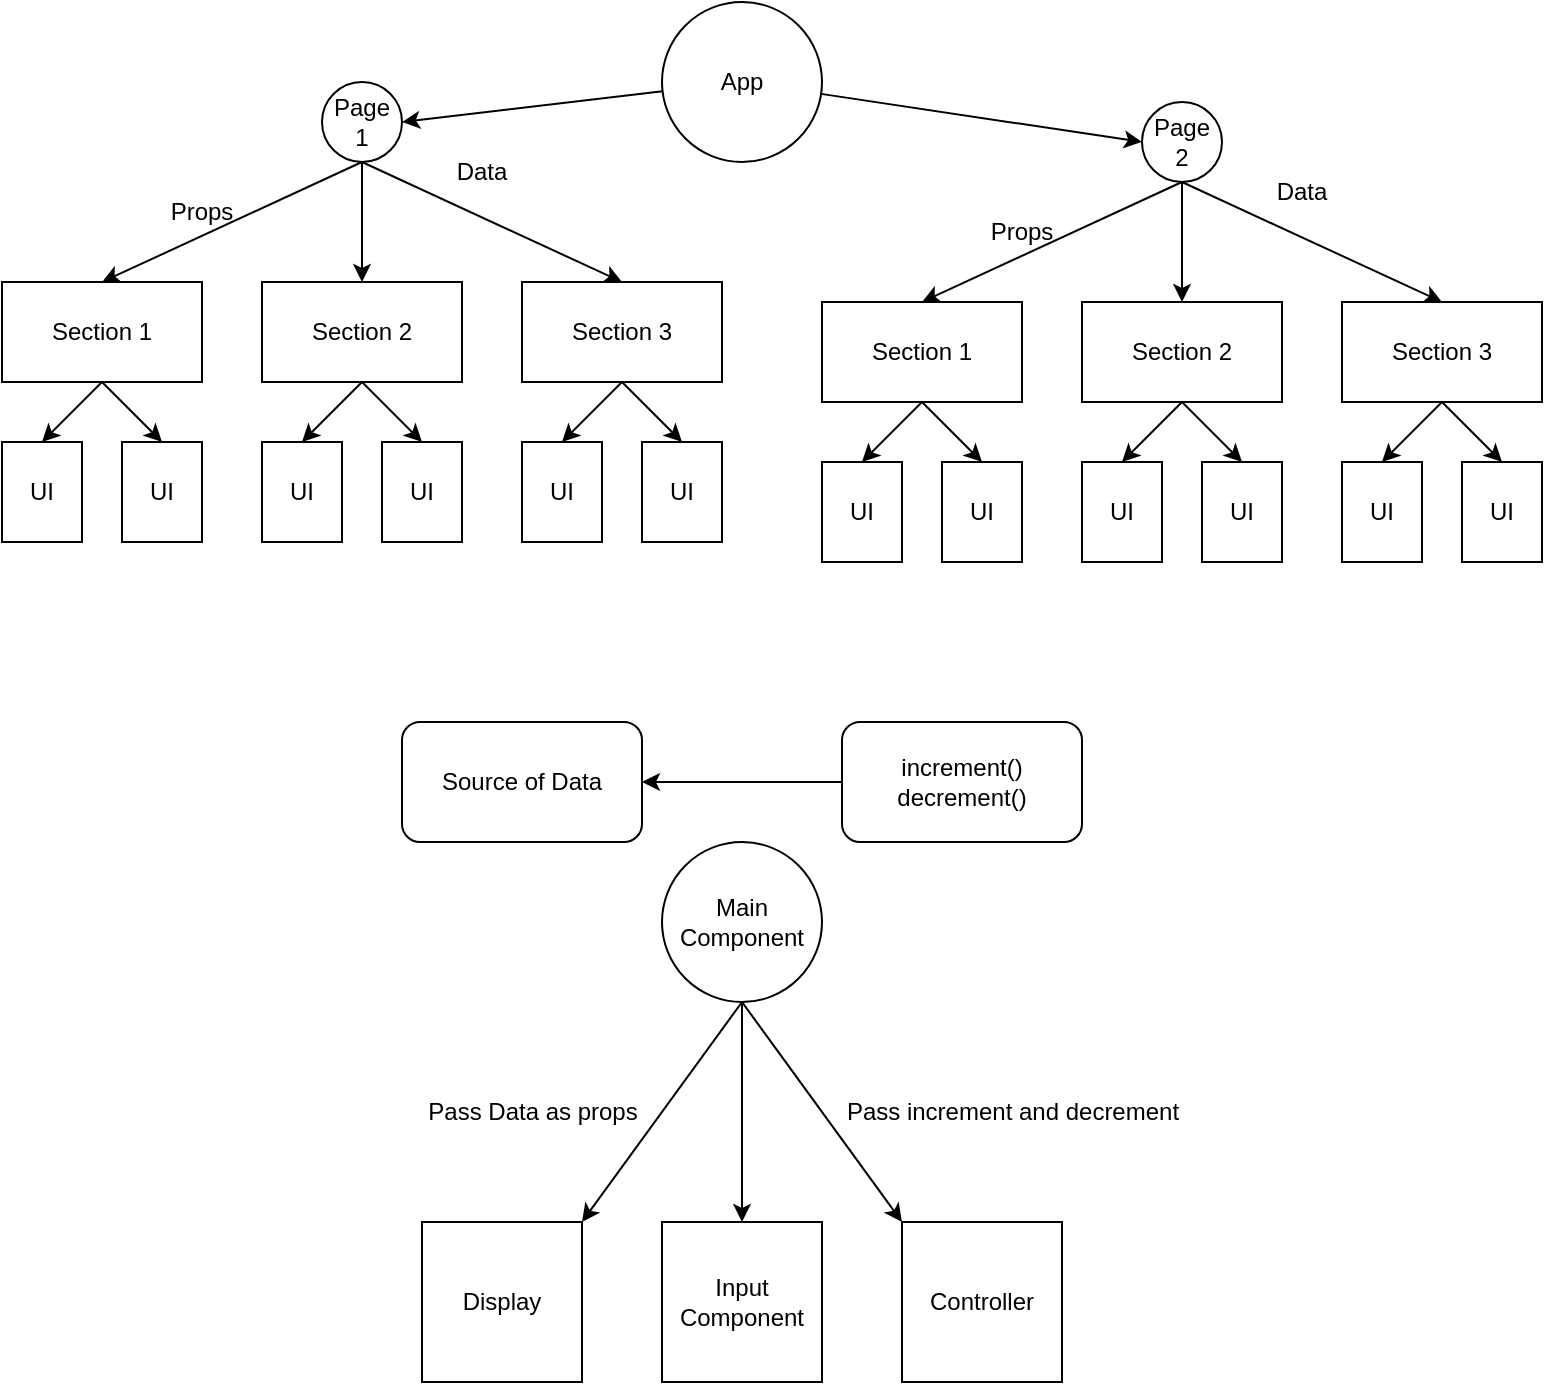 <mxfile>
    <diagram id="-VYu2KX-Bs8srnhTEHXp" name="Page-1">
        <mxGraphModel dx="597" dy="402" grid="1" gridSize="10" guides="1" tooltips="1" connect="0" arrows="1" fold="1" page="1" pageScale="1" pageWidth="850" pageHeight="1100" background="none" math="0" shadow="0">
            <root>
                <mxCell id="0"/>
                <mxCell id="1" parent="0"/>
                <mxCell id="10" style="edgeStyle=none;html=1;exitX=0.5;exitY=1;exitDx=0;exitDy=0;entryX=0.5;entryY=0;entryDx=0;entryDy=0;" parent="1" source="2" target="6" edge="1">
                    <mxGeometry relative="1" as="geometry"/>
                </mxCell>
                <mxCell id="11" style="edgeStyle=none;html=1;exitX=0.5;exitY=1;exitDx=0;exitDy=0;entryX=0.5;entryY=0;entryDx=0;entryDy=0;" parent="1" source="2" target="5" edge="1">
                    <mxGeometry relative="1" as="geometry"/>
                </mxCell>
                <mxCell id="23" style="edgeStyle=none;html=1;exitX=0.5;exitY=1;exitDx=0;exitDy=0;entryX=0.5;entryY=0;entryDx=0;entryDy=0;" parent="1" source="2" target="7" edge="1">
                    <mxGeometry relative="1" as="geometry"/>
                </mxCell>
                <mxCell id="2" value="Page 1" style="ellipse;whiteSpace=wrap;html=1;aspect=fixed;" parent="1" vertex="1">
                    <mxGeometry x="640" y="210" width="40" height="40" as="geometry"/>
                </mxCell>
                <mxCell id="27" style="edgeStyle=none;html=1;exitX=0.5;exitY=1;exitDx=0;exitDy=0;entryX=0.5;entryY=0;entryDx=0;entryDy=0;" parent="1" source="5" target="14" edge="1">
                    <mxGeometry relative="1" as="geometry"/>
                </mxCell>
                <mxCell id="28" style="edgeStyle=none;html=1;exitX=0.5;exitY=1;exitDx=0;exitDy=0;entryX=0.5;entryY=0;entryDx=0;entryDy=0;" parent="1" source="5" target="15" edge="1">
                    <mxGeometry relative="1" as="geometry"/>
                </mxCell>
                <mxCell id="5" value="Section 1" style="rounded=0;whiteSpace=wrap;html=1;" parent="1" vertex="1">
                    <mxGeometry x="480" y="310" width="100" height="50" as="geometry"/>
                </mxCell>
                <mxCell id="34" style="edgeStyle=none;html=1;exitX=0.5;exitY=1;exitDx=0;exitDy=0;entryX=0.5;entryY=0;entryDx=0;entryDy=0;" parent="1" source="6" target="17" edge="1">
                    <mxGeometry relative="1" as="geometry"/>
                </mxCell>
                <mxCell id="35" style="edgeStyle=none;html=1;exitX=0.5;exitY=1;exitDx=0;exitDy=0;entryX=0.5;entryY=0;entryDx=0;entryDy=0;" parent="1" source="6" target="16" edge="1">
                    <mxGeometry relative="1" as="geometry"/>
                </mxCell>
                <mxCell id="6" value="Section 2" style="rounded=0;whiteSpace=wrap;html=1;" parent="1" vertex="1">
                    <mxGeometry x="610" y="310" width="100" height="50" as="geometry"/>
                </mxCell>
                <mxCell id="31" style="edgeStyle=none;html=1;exitX=0.5;exitY=1;exitDx=0;exitDy=0;entryX=0.5;entryY=0;entryDx=0;entryDy=0;" parent="1" source="7" target="18" edge="1">
                    <mxGeometry relative="1" as="geometry"/>
                </mxCell>
                <mxCell id="33" style="edgeStyle=none;html=1;exitX=0.5;exitY=1;exitDx=0;exitDy=0;entryX=0.5;entryY=0;entryDx=0;entryDy=0;" parent="1" source="7" target="19" edge="1">
                    <mxGeometry relative="1" as="geometry"/>
                </mxCell>
                <mxCell id="7" value="Section 3" style="rounded=0;whiteSpace=wrap;html=1;" parent="1" vertex="1">
                    <mxGeometry x="740" y="310" width="100" height="50" as="geometry"/>
                </mxCell>
                <mxCell id="14" value="UI" style="rounded=0;whiteSpace=wrap;html=1;" parent="1" vertex="1">
                    <mxGeometry x="480" y="390" width="40" height="50" as="geometry"/>
                </mxCell>
                <mxCell id="15" value="UI" style="rounded=0;whiteSpace=wrap;html=1;" parent="1" vertex="1">
                    <mxGeometry x="540" y="390" width="40" height="50" as="geometry"/>
                </mxCell>
                <mxCell id="16" value="UI" style="rounded=0;whiteSpace=wrap;html=1;" parent="1" vertex="1">
                    <mxGeometry x="610" y="390" width="40" height="50" as="geometry"/>
                </mxCell>
                <mxCell id="17" value="UI" style="rounded=0;whiteSpace=wrap;html=1;" parent="1" vertex="1">
                    <mxGeometry x="670" y="390" width="40" height="50" as="geometry"/>
                </mxCell>
                <mxCell id="18" value="UI" style="rounded=0;whiteSpace=wrap;html=1;" parent="1" vertex="1">
                    <mxGeometry x="740" y="390" width="40" height="50" as="geometry"/>
                </mxCell>
                <mxCell id="19" value="UI" style="rounded=0;whiteSpace=wrap;html=1;" parent="1" vertex="1">
                    <mxGeometry x="800" y="390" width="40" height="50" as="geometry"/>
                </mxCell>
                <mxCell id="24" value="Props" style="text;html=1;strokeColor=none;fillColor=none;align=center;verticalAlign=middle;whiteSpace=wrap;rounded=0;" parent="1" vertex="1">
                    <mxGeometry x="550" y="260" width="60" height="30" as="geometry"/>
                </mxCell>
                <mxCell id="36" value="Data" style="text;html=1;strokeColor=none;fillColor=none;align=center;verticalAlign=middle;whiteSpace=wrap;rounded=0;" parent="1" vertex="1">
                    <mxGeometry x="690" y="240" width="60" height="30" as="geometry"/>
                </mxCell>
                <mxCell id="58" style="edgeStyle=none;html=1;exitX=0.5;exitY=1;exitDx=0;exitDy=0;entryX=0.5;entryY=0;entryDx=0;entryDy=0;" parent="1" source="61" target="67" edge="1">
                    <mxGeometry relative="1" as="geometry"/>
                </mxCell>
                <mxCell id="59" style="edgeStyle=none;html=1;exitX=0.5;exitY=1;exitDx=0;exitDy=0;entryX=0.5;entryY=0;entryDx=0;entryDy=0;" parent="1" source="61" target="64" edge="1">
                    <mxGeometry relative="1" as="geometry"/>
                </mxCell>
                <mxCell id="60" style="edgeStyle=none;html=1;exitX=0.5;exitY=1;exitDx=0;exitDy=0;entryX=0.5;entryY=0;entryDx=0;entryDy=0;" parent="1" source="61" target="70" edge="1">
                    <mxGeometry relative="1" as="geometry"/>
                </mxCell>
                <mxCell id="61" value="Page 2" style="ellipse;whiteSpace=wrap;html=1;aspect=fixed;" parent="1" vertex="1">
                    <mxGeometry x="1050" y="220" width="40" height="40" as="geometry"/>
                </mxCell>
                <mxCell id="62" style="edgeStyle=none;html=1;exitX=0.5;exitY=1;exitDx=0;exitDy=0;entryX=0.5;entryY=0;entryDx=0;entryDy=0;" parent="1" source="64" target="71" edge="1">
                    <mxGeometry relative="1" as="geometry"/>
                </mxCell>
                <mxCell id="63" style="edgeStyle=none;html=1;exitX=0.5;exitY=1;exitDx=0;exitDy=0;entryX=0.5;entryY=0;entryDx=0;entryDy=0;" parent="1" source="64" target="72" edge="1">
                    <mxGeometry relative="1" as="geometry"/>
                </mxCell>
                <mxCell id="64" value="Section 1" style="rounded=0;whiteSpace=wrap;html=1;" parent="1" vertex="1">
                    <mxGeometry x="890" y="320" width="100" height="50" as="geometry"/>
                </mxCell>
                <mxCell id="65" style="edgeStyle=none;html=1;exitX=0.5;exitY=1;exitDx=0;exitDy=0;entryX=0.5;entryY=0;entryDx=0;entryDy=0;" parent="1" source="67" target="74" edge="1">
                    <mxGeometry relative="1" as="geometry"/>
                </mxCell>
                <mxCell id="66" style="edgeStyle=none;html=1;exitX=0.5;exitY=1;exitDx=0;exitDy=0;entryX=0.5;entryY=0;entryDx=0;entryDy=0;" parent="1" source="67" target="73" edge="1">
                    <mxGeometry relative="1" as="geometry"/>
                </mxCell>
                <mxCell id="67" value="Section 2" style="rounded=0;whiteSpace=wrap;html=1;" parent="1" vertex="1">
                    <mxGeometry x="1020" y="320" width="100" height="50" as="geometry"/>
                </mxCell>
                <mxCell id="68" style="edgeStyle=none;html=1;exitX=0.5;exitY=1;exitDx=0;exitDy=0;entryX=0.5;entryY=0;entryDx=0;entryDy=0;" parent="1" source="70" target="75" edge="1">
                    <mxGeometry relative="1" as="geometry"/>
                </mxCell>
                <mxCell id="69" style="edgeStyle=none;html=1;exitX=0.5;exitY=1;exitDx=0;exitDy=0;entryX=0.5;entryY=0;entryDx=0;entryDy=0;" parent="1" source="70" target="76" edge="1">
                    <mxGeometry relative="1" as="geometry"/>
                </mxCell>
                <mxCell id="70" value="Section 3" style="rounded=0;whiteSpace=wrap;html=1;" parent="1" vertex="1">
                    <mxGeometry x="1150" y="320" width="100" height="50" as="geometry"/>
                </mxCell>
                <mxCell id="71" value="UI" style="rounded=0;whiteSpace=wrap;html=1;" parent="1" vertex="1">
                    <mxGeometry x="890" y="400" width="40" height="50" as="geometry"/>
                </mxCell>
                <mxCell id="72" value="UI" style="rounded=0;whiteSpace=wrap;html=1;" parent="1" vertex="1">
                    <mxGeometry x="950" y="400" width="40" height="50" as="geometry"/>
                </mxCell>
                <mxCell id="73" value="UI" style="rounded=0;whiteSpace=wrap;html=1;" parent="1" vertex="1">
                    <mxGeometry x="1020" y="400" width="40" height="50" as="geometry"/>
                </mxCell>
                <mxCell id="74" value="UI" style="rounded=0;whiteSpace=wrap;html=1;" parent="1" vertex="1">
                    <mxGeometry x="1080" y="400" width="40" height="50" as="geometry"/>
                </mxCell>
                <mxCell id="75" value="UI" style="rounded=0;whiteSpace=wrap;html=1;" parent="1" vertex="1">
                    <mxGeometry x="1150" y="400" width="40" height="50" as="geometry"/>
                </mxCell>
                <mxCell id="76" value="UI" style="rounded=0;whiteSpace=wrap;html=1;" parent="1" vertex="1">
                    <mxGeometry x="1210" y="400" width="40" height="50" as="geometry"/>
                </mxCell>
                <mxCell id="77" value="Props" style="text;html=1;strokeColor=none;fillColor=none;align=center;verticalAlign=middle;whiteSpace=wrap;rounded=0;" parent="1" vertex="1">
                    <mxGeometry x="960" y="270" width="60" height="30" as="geometry"/>
                </mxCell>
                <mxCell id="78" value="Data" style="text;html=1;strokeColor=none;fillColor=none;align=center;verticalAlign=middle;whiteSpace=wrap;rounded=0;" parent="1" vertex="1">
                    <mxGeometry x="1100" y="250" width="60" height="30" as="geometry"/>
                </mxCell>
                <mxCell id="81" style="edgeStyle=none;html=1;entryX=1;entryY=0.5;entryDx=0;entryDy=0;" parent="1" source="80" target="2" edge="1">
                    <mxGeometry relative="1" as="geometry"/>
                </mxCell>
                <mxCell id="82" style="edgeStyle=none;html=1;entryX=0;entryY=0.5;entryDx=0;entryDy=0;" parent="1" source="80" target="61" edge="1">
                    <mxGeometry relative="1" as="geometry"/>
                </mxCell>
                <mxCell id="103" style="edgeStyle=none;html=1;exitX=0.5;exitY=1;exitDx=0;exitDy=0;entryX=1;entryY=0;entryDx=0;entryDy=0;entryPerimeter=0;rounded=1;" edge="1" parent="1" source="83" target="86">
                    <mxGeometry relative="1" as="geometry"/>
                </mxCell>
                <mxCell id="80" value="App" style="ellipse;whiteSpace=wrap;html=1;aspect=fixed;" parent="1" vertex="1">
                    <mxGeometry x="810" y="170" width="80" height="80" as="geometry"/>
                </mxCell>
                <mxCell id="104" style="edgeStyle=none;html=1;exitX=0.5;exitY=1;exitDx=0;exitDy=0;entryX=0;entryY=0;entryDx=0;entryDy=0;" edge="1" parent="1" source="83" target="87">
                    <mxGeometry relative="1" as="geometry"/>
                </mxCell>
                <mxCell id="110" style="edgeStyle=none;html=1;exitX=0.5;exitY=1;exitDx=0;exitDy=0;entryX=0.5;entryY=0;entryDx=0;entryDy=0;" edge="1" parent="1" source="83" target="109">
                    <mxGeometry relative="1" as="geometry"/>
                </mxCell>
                <mxCell id="83" value="Main Component" style="ellipse;whiteSpace=wrap;html=1;aspect=fixed;" vertex="1" parent="1">
                    <mxGeometry x="810" y="590" width="80" height="80" as="geometry"/>
                </mxCell>
                <mxCell id="84" value="Source of Data" style="rounded=1;whiteSpace=wrap;html=1;" vertex="1" parent="1">
                    <mxGeometry x="680" y="530" width="120" height="60" as="geometry"/>
                </mxCell>
                <mxCell id="105" value="" style="edgeStyle=none;html=1;" edge="1" parent="1" source="85" target="84">
                    <mxGeometry relative="1" as="geometry"/>
                </mxCell>
                <mxCell id="85" value="increment()&lt;br&gt;decrement()" style="rounded=1;whiteSpace=wrap;html=1;" vertex="1" parent="1">
                    <mxGeometry x="900" y="530" width="120" height="60" as="geometry"/>
                </mxCell>
                <mxCell id="86" value="Display" style="whiteSpace=wrap;html=1;aspect=fixed;" vertex="1" parent="1">
                    <mxGeometry x="690" y="780" width="80" height="80" as="geometry"/>
                </mxCell>
                <mxCell id="87" value="Controller" style="whiteSpace=wrap;html=1;aspect=fixed;" vertex="1" parent="1">
                    <mxGeometry x="930" y="780" width="80" height="80" as="geometry"/>
                </mxCell>
                <mxCell id="106" value="Pass Data as props" style="text;html=1;align=center;verticalAlign=middle;resizable=0;points=[];autosize=1;strokeColor=none;fillColor=none;" vertex="1" parent="1">
                    <mxGeometry x="680" y="710" width="130" height="30" as="geometry"/>
                </mxCell>
                <mxCell id="108" value="Pass increment and decrement" style="text;html=1;align=center;verticalAlign=middle;resizable=0;points=[];autosize=1;strokeColor=none;fillColor=none;" vertex="1" parent="1">
                    <mxGeometry x="890" y="710" width="190" height="30" as="geometry"/>
                </mxCell>
                <mxCell id="109" value="Input&lt;br&gt;Component" style="whiteSpace=wrap;html=1;aspect=fixed;" vertex="1" parent="1">
                    <mxGeometry x="810" y="780" width="80" height="80" as="geometry"/>
                </mxCell>
            </root>
        </mxGraphModel>
    </diagram>
</mxfile>